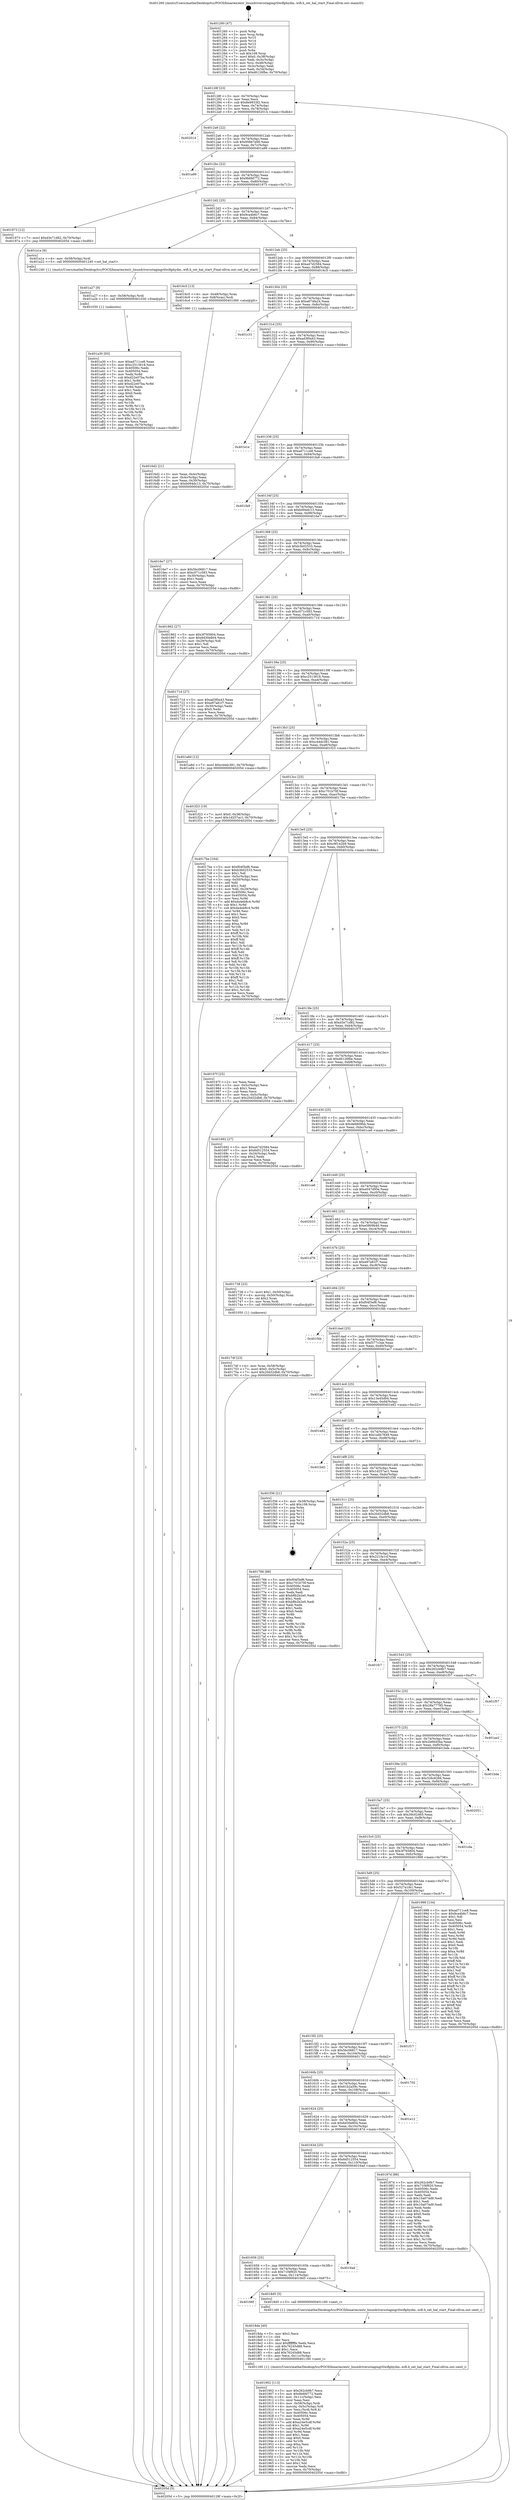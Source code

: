 digraph "0x401260" {
  label = "0x401260 (/mnt/c/Users/mathe/Desktop/tcc/POCII/binaries/extr_linuxdriversstagingrtlwifiphydm..wifi.h_set_hal_start_Final-ollvm.out::main(0))"
  labelloc = "t"
  node[shape=record]

  Entry [label="",width=0.3,height=0.3,shape=circle,fillcolor=black,style=filled]
  "0x40128f" [label="{
     0x40128f [23]\l
     | [instrs]\l
     &nbsp;&nbsp;0x40128f \<+3\>: mov -0x70(%rbp),%eax\l
     &nbsp;&nbsp;0x401292 \<+2\>: mov %eax,%ecx\l
     &nbsp;&nbsp;0x401294 \<+6\>: sub $0x8e9933f2,%ecx\l
     &nbsp;&nbsp;0x40129a \<+3\>: mov %eax,-0x74(%rbp)\l
     &nbsp;&nbsp;0x40129d \<+3\>: mov %ecx,-0x78(%rbp)\l
     &nbsp;&nbsp;0x4012a0 \<+6\>: je 0000000000402014 \<main+0xdb4\>\l
  }"]
  "0x402014" [label="{
     0x402014\l
  }", style=dashed]
  "0x4012a6" [label="{
     0x4012a6 [22]\l
     | [instrs]\l
     &nbsp;&nbsp;0x4012a6 \<+5\>: jmp 00000000004012ab \<main+0x4b\>\l
     &nbsp;&nbsp;0x4012ab \<+3\>: mov -0x74(%rbp),%eax\l
     &nbsp;&nbsp;0x4012ae \<+5\>: sub $0x95667e09,%eax\l
     &nbsp;&nbsp;0x4012b3 \<+3\>: mov %eax,-0x7c(%rbp)\l
     &nbsp;&nbsp;0x4012b6 \<+6\>: je 0000000000401a99 \<main+0x839\>\l
  }"]
  Exit [label="",width=0.3,height=0.3,shape=circle,fillcolor=black,style=filled,peripheries=2]
  "0x401a99" [label="{
     0x401a99\l
  }", style=dashed]
  "0x4012bc" [label="{
     0x4012bc [22]\l
     | [instrs]\l
     &nbsp;&nbsp;0x4012bc \<+5\>: jmp 00000000004012c1 \<main+0x61\>\l
     &nbsp;&nbsp;0x4012c1 \<+3\>: mov -0x74(%rbp),%eax\l
     &nbsp;&nbsp;0x4012c4 \<+5\>: sub $0x9b6fd772,%eax\l
     &nbsp;&nbsp;0x4012c9 \<+3\>: mov %eax,-0x80(%rbp)\l
     &nbsp;&nbsp;0x4012cc \<+6\>: je 0000000000401973 \<main+0x713\>\l
  }"]
  "0x401a30" [label="{
     0x401a30 [93]\l
     | [instrs]\l
     &nbsp;&nbsp;0x401a30 \<+5\>: mov $0xad711ce8,%eax\l
     &nbsp;&nbsp;0x401a35 \<+5\>: mov $0xc2513618,%ecx\l
     &nbsp;&nbsp;0x401a3a \<+7\>: mov 0x40506c,%edx\l
     &nbsp;&nbsp;0x401a41 \<+7\>: mov 0x405054,%esi\l
     &nbsp;&nbsp;0x401a48 \<+3\>: mov %edx,%r8d\l
     &nbsp;&nbsp;0x401a4b \<+7\>: sub $0xd22e07ba,%r8d\l
     &nbsp;&nbsp;0x401a52 \<+4\>: sub $0x1,%r8d\l
     &nbsp;&nbsp;0x401a56 \<+7\>: add $0xd22e07ba,%r8d\l
     &nbsp;&nbsp;0x401a5d \<+4\>: imul %r8d,%edx\l
     &nbsp;&nbsp;0x401a61 \<+3\>: and $0x1,%edx\l
     &nbsp;&nbsp;0x401a64 \<+3\>: cmp $0x0,%edx\l
     &nbsp;&nbsp;0x401a67 \<+4\>: sete %r9b\l
     &nbsp;&nbsp;0x401a6b \<+3\>: cmp $0xa,%esi\l
     &nbsp;&nbsp;0x401a6e \<+4\>: setl %r10b\l
     &nbsp;&nbsp;0x401a72 \<+3\>: mov %r9b,%r11b\l
     &nbsp;&nbsp;0x401a75 \<+3\>: and %r10b,%r11b\l
     &nbsp;&nbsp;0x401a78 \<+3\>: xor %r10b,%r9b\l
     &nbsp;&nbsp;0x401a7b \<+3\>: or %r9b,%r11b\l
     &nbsp;&nbsp;0x401a7e \<+4\>: test $0x1,%r11b\l
     &nbsp;&nbsp;0x401a82 \<+3\>: cmovne %ecx,%eax\l
     &nbsp;&nbsp;0x401a85 \<+3\>: mov %eax,-0x70(%rbp)\l
     &nbsp;&nbsp;0x401a88 \<+5\>: jmp 000000000040205d \<main+0xdfd\>\l
  }"]
  "0x401973" [label="{
     0x401973 [12]\l
     | [instrs]\l
     &nbsp;&nbsp;0x401973 \<+7\>: movl $0xd3e71d82,-0x70(%rbp)\l
     &nbsp;&nbsp;0x40197a \<+5\>: jmp 000000000040205d \<main+0xdfd\>\l
  }"]
  "0x4012d2" [label="{
     0x4012d2 [25]\l
     | [instrs]\l
     &nbsp;&nbsp;0x4012d2 \<+5\>: jmp 00000000004012d7 \<main+0x77\>\l
     &nbsp;&nbsp;0x4012d7 \<+3\>: mov -0x74(%rbp),%eax\l
     &nbsp;&nbsp;0x4012da \<+5\>: sub $0x9ca4b6c7,%eax\l
     &nbsp;&nbsp;0x4012df \<+6\>: mov %eax,-0x84(%rbp)\l
     &nbsp;&nbsp;0x4012e5 \<+6\>: je 0000000000401a1e \<main+0x7be\>\l
  }"]
  "0x401a27" [label="{
     0x401a27 [9]\l
     | [instrs]\l
     &nbsp;&nbsp;0x401a27 \<+4\>: mov -0x58(%rbp),%rdi\l
     &nbsp;&nbsp;0x401a2b \<+5\>: call 0000000000401030 \<free@plt\>\l
     | [calls]\l
     &nbsp;&nbsp;0x401030 \{1\} (unknown)\l
  }"]
  "0x401a1e" [label="{
     0x401a1e [9]\l
     | [instrs]\l
     &nbsp;&nbsp;0x401a1e \<+4\>: mov -0x58(%rbp),%rdi\l
     &nbsp;&nbsp;0x401a22 \<+5\>: call 0000000000401240 \<set_hal_start\>\l
     | [calls]\l
     &nbsp;&nbsp;0x401240 \{1\} (/mnt/c/Users/mathe/Desktop/tcc/POCII/binaries/extr_linuxdriversstagingrtlwifiphydm..wifi.h_set_hal_start_Final-ollvm.out::set_hal_start)\l
  }"]
  "0x4012eb" [label="{
     0x4012eb [25]\l
     | [instrs]\l
     &nbsp;&nbsp;0x4012eb \<+5\>: jmp 00000000004012f0 \<main+0x90\>\l
     &nbsp;&nbsp;0x4012f0 \<+3\>: mov -0x74(%rbp),%eax\l
     &nbsp;&nbsp;0x4012f3 \<+5\>: sub $0xa47d2584,%eax\l
     &nbsp;&nbsp;0x4012f8 \<+6\>: mov %eax,-0x88(%rbp)\l
     &nbsp;&nbsp;0x4012fe \<+6\>: je 00000000004016c5 \<main+0x465\>\l
  }"]
  "0x401902" [label="{
     0x401902 [113]\l
     | [instrs]\l
     &nbsp;&nbsp;0x401902 \<+5\>: mov $0x262cb9b7,%ecx\l
     &nbsp;&nbsp;0x401907 \<+5\>: mov $0x9b6fd772,%edx\l
     &nbsp;&nbsp;0x40190c \<+6\>: mov -0x11c(%rbp),%esi\l
     &nbsp;&nbsp;0x401912 \<+3\>: imul %eax,%esi\l
     &nbsp;&nbsp;0x401915 \<+4\>: mov -0x58(%rbp),%rdi\l
     &nbsp;&nbsp;0x401919 \<+4\>: movslq -0x5c(%rbp),%r8\l
     &nbsp;&nbsp;0x40191d \<+4\>: mov %esi,(%rdi,%r8,4)\l
     &nbsp;&nbsp;0x401921 \<+7\>: mov 0x40506c,%eax\l
     &nbsp;&nbsp;0x401928 \<+7\>: mov 0x405054,%esi\l
     &nbsp;&nbsp;0x40192f \<+3\>: mov %eax,%r9d\l
     &nbsp;&nbsp;0x401932 \<+7\>: add $0xa24e5cdf,%r9d\l
     &nbsp;&nbsp;0x401939 \<+4\>: sub $0x1,%r9d\l
     &nbsp;&nbsp;0x40193d \<+7\>: sub $0xa24e5cdf,%r9d\l
     &nbsp;&nbsp;0x401944 \<+4\>: imul %r9d,%eax\l
     &nbsp;&nbsp;0x401948 \<+3\>: and $0x1,%eax\l
     &nbsp;&nbsp;0x40194b \<+3\>: cmp $0x0,%eax\l
     &nbsp;&nbsp;0x40194e \<+4\>: sete %r10b\l
     &nbsp;&nbsp;0x401952 \<+3\>: cmp $0xa,%esi\l
     &nbsp;&nbsp;0x401955 \<+4\>: setl %r11b\l
     &nbsp;&nbsp;0x401959 \<+3\>: mov %r10b,%bl\l
     &nbsp;&nbsp;0x40195c \<+3\>: and %r11b,%bl\l
     &nbsp;&nbsp;0x40195f \<+3\>: xor %r11b,%r10b\l
     &nbsp;&nbsp;0x401962 \<+3\>: or %r10b,%bl\l
     &nbsp;&nbsp;0x401965 \<+3\>: test $0x1,%bl\l
     &nbsp;&nbsp;0x401968 \<+3\>: cmovne %edx,%ecx\l
     &nbsp;&nbsp;0x40196b \<+3\>: mov %ecx,-0x70(%rbp)\l
     &nbsp;&nbsp;0x40196e \<+5\>: jmp 000000000040205d \<main+0xdfd\>\l
  }"]
  "0x4016c5" [label="{
     0x4016c5 [13]\l
     | [instrs]\l
     &nbsp;&nbsp;0x4016c5 \<+4\>: mov -0x48(%rbp),%rax\l
     &nbsp;&nbsp;0x4016c9 \<+4\>: mov 0x8(%rax),%rdi\l
     &nbsp;&nbsp;0x4016cd \<+5\>: call 0000000000401060 \<atoi@plt\>\l
     | [calls]\l
     &nbsp;&nbsp;0x401060 \{1\} (unknown)\l
  }"]
  "0x401304" [label="{
     0x401304 [25]\l
     | [instrs]\l
     &nbsp;&nbsp;0x401304 \<+5\>: jmp 0000000000401309 \<main+0xa9\>\l
     &nbsp;&nbsp;0x401309 \<+3\>: mov -0x74(%rbp),%eax\l
     &nbsp;&nbsp;0x40130c \<+5\>: sub $0xa674fa24,%eax\l
     &nbsp;&nbsp;0x401311 \<+6\>: mov %eax,-0x8c(%rbp)\l
     &nbsp;&nbsp;0x401317 \<+6\>: je 0000000000401c31 \<main+0x9d1\>\l
  }"]
  "0x4018da" [label="{
     0x4018da [40]\l
     | [instrs]\l
     &nbsp;&nbsp;0x4018da \<+5\>: mov $0x2,%ecx\l
     &nbsp;&nbsp;0x4018df \<+1\>: cltd\l
     &nbsp;&nbsp;0x4018e0 \<+2\>: idiv %ecx\l
     &nbsp;&nbsp;0x4018e2 \<+6\>: imul $0xfffffffe,%edx,%ecx\l
     &nbsp;&nbsp;0x4018e8 \<+6\>: sub $0x76245d88,%ecx\l
     &nbsp;&nbsp;0x4018ee \<+3\>: add $0x1,%ecx\l
     &nbsp;&nbsp;0x4018f1 \<+6\>: add $0x76245d88,%ecx\l
     &nbsp;&nbsp;0x4018f7 \<+6\>: mov %ecx,-0x11c(%rbp)\l
     &nbsp;&nbsp;0x4018fd \<+5\>: call 0000000000401160 \<next_i\>\l
     | [calls]\l
     &nbsp;&nbsp;0x401160 \{1\} (/mnt/c/Users/mathe/Desktop/tcc/POCII/binaries/extr_linuxdriversstagingrtlwifiphydm..wifi.h_set_hal_start_Final-ollvm.out::next_i)\l
  }"]
  "0x401c31" [label="{
     0x401c31\l
  }", style=dashed]
  "0x40131d" [label="{
     0x40131d [25]\l
     | [instrs]\l
     &nbsp;&nbsp;0x40131d \<+5\>: jmp 0000000000401322 \<main+0xc2\>\l
     &nbsp;&nbsp;0x401322 \<+3\>: mov -0x74(%rbp),%eax\l
     &nbsp;&nbsp;0x401325 \<+5\>: sub $0xad3f0a43,%eax\l
     &nbsp;&nbsp;0x40132a \<+6\>: mov %eax,-0x90(%rbp)\l
     &nbsp;&nbsp;0x401330 \<+6\>: je 0000000000401e1e \<main+0xbbe\>\l
  }"]
  "0x40166f" [label="{
     0x40166f\l
  }", style=dashed]
  "0x401e1e" [label="{
     0x401e1e\l
  }", style=dashed]
  "0x401336" [label="{
     0x401336 [25]\l
     | [instrs]\l
     &nbsp;&nbsp;0x401336 \<+5\>: jmp 000000000040133b \<main+0xdb\>\l
     &nbsp;&nbsp;0x40133b \<+3\>: mov -0x74(%rbp),%eax\l
     &nbsp;&nbsp;0x40133e \<+5\>: sub $0xad711ce8,%eax\l
     &nbsp;&nbsp;0x401343 \<+6\>: mov %eax,-0x94(%rbp)\l
     &nbsp;&nbsp;0x401349 \<+6\>: je 0000000000401fa9 \<main+0xd49\>\l
  }"]
  "0x4018d5" [label="{
     0x4018d5 [5]\l
     | [instrs]\l
     &nbsp;&nbsp;0x4018d5 \<+5\>: call 0000000000401160 \<next_i\>\l
     | [calls]\l
     &nbsp;&nbsp;0x401160 \{1\} (/mnt/c/Users/mathe/Desktop/tcc/POCII/binaries/extr_linuxdriversstagingrtlwifiphydm..wifi.h_set_hal_start_Final-ollvm.out::next_i)\l
  }"]
  "0x401fa9" [label="{
     0x401fa9\l
  }", style=dashed]
  "0x40134f" [label="{
     0x40134f [25]\l
     | [instrs]\l
     &nbsp;&nbsp;0x40134f \<+5\>: jmp 0000000000401354 \<main+0xf4\>\l
     &nbsp;&nbsp;0x401354 \<+3\>: mov -0x74(%rbp),%eax\l
     &nbsp;&nbsp;0x401357 \<+5\>: sub $0xb094dc13,%eax\l
     &nbsp;&nbsp;0x40135c \<+6\>: mov %eax,-0x98(%rbp)\l
     &nbsp;&nbsp;0x401362 \<+6\>: je 00000000004016e7 \<main+0x487\>\l
  }"]
  "0x401656" [label="{
     0x401656 [25]\l
     | [instrs]\l
     &nbsp;&nbsp;0x401656 \<+5\>: jmp 000000000040165b \<main+0x3fb\>\l
     &nbsp;&nbsp;0x40165b \<+3\>: mov -0x74(%rbp),%eax\l
     &nbsp;&nbsp;0x40165e \<+5\>: sub $0x71f4f920,%eax\l
     &nbsp;&nbsp;0x401663 \<+6\>: mov %eax,-0x114(%rbp)\l
     &nbsp;&nbsp;0x401669 \<+6\>: je 00000000004018d5 \<main+0x675\>\l
  }"]
  "0x4016e7" [label="{
     0x4016e7 [27]\l
     | [instrs]\l
     &nbsp;&nbsp;0x4016e7 \<+5\>: mov $0x5bc06817,%eax\l
     &nbsp;&nbsp;0x4016ec \<+5\>: mov $0xc071c583,%ecx\l
     &nbsp;&nbsp;0x4016f1 \<+3\>: mov -0x30(%rbp),%edx\l
     &nbsp;&nbsp;0x4016f4 \<+3\>: cmp $0x1,%edx\l
     &nbsp;&nbsp;0x4016f7 \<+3\>: cmovl %ecx,%eax\l
     &nbsp;&nbsp;0x4016fa \<+3\>: mov %eax,-0x70(%rbp)\l
     &nbsp;&nbsp;0x4016fd \<+5\>: jmp 000000000040205d \<main+0xdfd\>\l
  }"]
  "0x401368" [label="{
     0x401368 [25]\l
     | [instrs]\l
     &nbsp;&nbsp;0x401368 \<+5\>: jmp 000000000040136d \<main+0x10d\>\l
     &nbsp;&nbsp;0x40136d \<+3\>: mov -0x74(%rbp),%eax\l
     &nbsp;&nbsp;0x401370 \<+5\>: sub $0xb3b02533,%eax\l
     &nbsp;&nbsp;0x401375 \<+6\>: mov %eax,-0x9c(%rbp)\l
     &nbsp;&nbsp;0x40137b \<+6\>: je 0000000000401862 \<main+0x602\>\l
  }"]
  "0x4016ad" [label="{
     0x4016ad\l
  }", style=dashed]
  "0x401862" [label="{
     0x401862 [27]\l
     | [instrs]\l
     &nbsp;&nbsp;0x401862 \<+5\>: mov $0x3f765804,%eax\l
     &nbsp;&nbsp;0x401867 \<+5\>: mov $0x6d30e804,%ecx\l
     &nbsp;&nbsp;0x40186c \<+3\>: mov -0x29(%rbp),%dl\l
     &nbsp;&nbsp;0x40186f \<+3\>: test $0x1,%dl\l
     &nbsp;&nbsp;0x401872 \<+3\>: cmovne %ecx,%eax\l
     &nbsp;&nbsp;0x401875 \<+3\>: mov %eax,-0x70(%rbp)\l
     &nbsp;&nbsp;0x401878 \<+5\>: jmp 000000000040205d \<main+0xdfd\>\l
  }"]
  "0x401381" [label="{
     0x401381 [25]\l
     | [instrs]\l
     &nbsp;&nbsp;0x401381 \<+5\>: jmp 0000000000401386 \<main+0x126\>\l
     &nbsp;&nbsp;0x401386 \<+3\>: mov -0x74(%rbp),%eax\l
     &nbsp;&nbsp;0x401389 \<+5\>: sub $0xc071c583,%eax\l
     &nbsp;&nbsp;0x40138e \<+6\>: mov %eax,-0xa0(%rbp)\l
     &nbsp;&nbsp;0x401394 \<+6\>: je 000000000040171d \<main+0x4bd\>\l
  }"]
  "0x40163d" [label="{
     0x40163d [25]\l
     | [instrs]\l
     &nbsp;&nbsp;0x40163d \<+5\>: jmp 0000000000401642 \<main+0x3e2\>\l
     &nbsp;&nbsp;0x401642 \<+3\>: mov -0x74(%rbp),%eax\l
     &nbsp;&nbsp;0x401645 \<+5\>: sub $0x6d512554,%eax\l
     &nbsp;&nbsp;0x40164a \<+6\>: mov %eax,-0x110(%rbp)\l
     &nbsp;&nbsp;0x401650 \<+6\>: je 00000000004016ad \<main+0x44d\>\l
  }"]
  "0x40171d" [label="{
     0x40171d [27]\l
     | [instrs]\l
     &nbsp;&nbsp;0x40171d \<+5\>: mov $0xad3f0a43,%eax\l
     &nbsp;&nbsp;0x401722 \<+5\>: mov $0xe97a81f7,%ecx\l
     &nbsp;&nbsp;0x401727 \<+3\>: mov -0x30(%rbp),%edx\l
     &nbsp;&nbsp;0x40172a \<+3\>: cmp $0x0,%edx\l
     &nbsp;&nbsp;0x40172d \<+3\>: cmove %ecx,%eax\l
     &nbsp;&nbsp;0x401730 \<+3\>: mov %eax,-0x70(%rbp)\l
     &nbsp;&nbsp;0x401733 \<+5\>: jmp 000000000040205d \<main+0xdfd\>\l
  }"]
  "0x40139a" [label="{
     0x40139a [25]\l
     | [instrs]\l
     &nbsp;&nbsp;0x40139a \<+5\>: jmp 000000000040139f \<main+0x13f\>\l
     &nbsp;&nbsp;0x40139f \<+3\>: mov -0x74(%rbp),%eax\l
     &nbsp;&nbsp;0x4013a2 \<+5\>: sub $0xc2513618,%eax\l
     &nbsp;&nbsp;0x4013a7 \<+6\>: mov %eax,-0xa4(%rbp)\l
     &nbsp;&nbsp;0x4013ad \<+6\>: je 0000000000401a8d \<main+0x82d\>\l
  }"]
  "0x40187d" [label="{
     0x40187d [88]\l
     | [instrs]\l
     &nbsp;&nbsp;0x40187d \<+5\>: mov $0x262cb9b7,%eax\l
     &nbsp;&nbsp;0x401882 \<+5\>: mov $0x71f4f920,%ecx\l
     &nbsp;&nbsp;0x401887 \<+7\>: mov 0x40506c,%edx\l
     &nbsp;&nbsp;0x40188e \<+7\>: mov 0x405054,%esi\l
     &nbsp;&nbsp;0x401895 \<+2\>: mov %edx,%edi\l
     &nbsp;&nbsp;0x401897 \<+6\>: sub $0x10a074d9,%edi\l
     &nbsp;&nbsp;0x40189d \<+3\>: sub $0x1,%edi\l
     &nbsp;&nbsp;0x4018a0 \<+6\>: add $0x10a074d9,%edi\l
     &nbsp;&nbsp;0x4018a6 \<+3\>: imul %edi,%edx\l
     &nbsp;&nbsp;0x4018a9 \<+3\>: and $0x1,%edx\l
     &nbsp;&nbsp;0x4018ac \<+3\>: cmp $0x0,%edx\l
     &nbsp;&nbsp;0x4018af \<+4\>: sete %r8b\l
     &nbsp;&nbsp;0x4018b3 \<+3\>: cmp $0xa,%esi\l
     &nbsp;&nbsp;0x4018b6 \<+4\>: setl %r9b\l
     &nbsp;&nbsp;0x4018ba \<+3\>: mov %r8b,%r10b\l
     &nbsp;&nbsp;0x4018bd \<+3\>: and %r9b,%r10b\l
     &nbsp;&nbsp;0x4018c0 \<+3\>: xor %r9b,%r8b\l
     &nbsp;&nbsp;0x4018c3 \<+3\>: or %r8b,%r10b\l
     &nbsp;&nbsp;0x4018c6 \<+4\>: test $0x1,%r10b\l
     &nbsp;&nbsp;0x4018ca \<+3\>: cmovne %ecx,%eax\l
     &nbsp;&nbsp;0x4018cd \<+3\>: mov %eax,-0x70(%rbp)\l
     &nbsp;&nbsp;0x4018d0 \<+5\>: jmp 000000000040205d \<main+0xdfd\>\l
  }"]
  "0x401a8d" [label="{
     0x401a8d [12]\l
     | [instrs]\l
     &nbsp;&nbsp;0x401a8d \<+7\>: movl $0xc44dc381,-0x70(%rbp)\l
     &nbsp;&nbsp;0x401a94 \<+5\>: jmp 000000000040205d \<main+0xdfd\>\l
  }"]
  "0x4013b3" [label="{
     0x4013b3 [25]\l
     | [instrs]\l
     &nbsp;&nbsp;0x4013b3 \<+5\>: jmp 00000000004013b8 \<main+0x158\>\l
     &nbsp;&nbsp;0x4013b8 \<+3\>: mov -0x74(%rbp),%eax\l
     &nbsp;&nbsp;0x4013bb \<+5\>: sub $0xc44dc381,%eax\l
     &nbsp;&nbsp;0x4013c0 \<+6\>: mov %eax,-0xa8(%rbp)\l
     &nbsp;&nbsp;0x4013c6 \<+6\>: je 0000000000401f23 \<main+0xcc3\>\l
  }"]
  "0x401624" [label="{
     0x401624 [25]\l
     | [instrs]\l
     &nbsp;&nbsp;0x401624 \<+5\>: jmp 0000000000401629 \<main+0x3c9\>\l
     &nbsp;&nbsp;0x401629 \<+3\>: mov -0x74(%rbp),%eax\l
     &nbsp;&nbsp;0x40162c \<+5\>: sub $0x6d30e804,%eax\l
     &nbsp;&nbsp;0x401631 \<+6\>: mov %eax,-0x10c(%rbp)\l
     &nbsp;&nbsp;0x401637 \<+6\>: je 000000000040187d \<main+0x61d\>\l
  }"]
  "0x401f23" [label="{
     0x401f23 [19]\l
     | [instrs]\l
     &nbsp;&nbsp;0x401f23 \<+7\>: movl $0x0,-0x38(%rbp)\l
     &nbsp;&nbsp;0x401f2a \<+7\>: movl $0x1d257ac1,-0x70(%rbp)\l
     &nbsp;&nbsp;0x401f31 \<+5\>: jmp 000000000040205d \<main+0xdfd\>\l
  }"]
  "0x4013cc" [label="{
     0x4013cc [25]\l
     | [instrs]\l
     &nbsp;&nbsp;0x4013cc \<+5\>: jmp 00000000004013d1 \<main+0x171\>\l
     &nbsp;&nbsp;0x4013d1 \<+3\>: mov -0x74(%rbp),%eax\l
     &nbsp;&nbsp;0x4013d4 \<+5\>: sub $0xc701b70f,%eax\l
     &nbsp;&nbsp;0x4013d9 \<+6\>: mov %eax,-0xac(%rbp)\l
     &nbsp;&nbsp;0x4013df \<+6\>: je 00000000004017be \<main+0x55e\>\l
  }"]
  "0x401e12" [label="{
     0x401e12\l
  }", style=dashed]
  "0x4017be" [label="{
     0x4017be [164]\l
     | [instrs]\l
     &nbsp;&nbsp;0x4017be \<+5\>: mov $0xf04f3ef6,%eax\l
     &nbsp;&nbsp;0x4017c3 \<+5\>: mov $0xb3b02533,%ecx\l
     &nbsp;&nbsp;0x4017c8 \<+2\>: mov $0x1,%dl\l
     &nbsp;&nbsp;0x4017ca \<+3\>: mov -0x5c(%rbp),%esi\l
     &nbsp;&nbsp;0x4017cd \<+3\>: cmp -0x50(%rbp),%esi\l
     &nbsp;&nbsp;0x4017d0 \<+4\>: setl %dil\l
     &nbsp;&nbsp;0x4017d4 \<+4\>: and $0x1,%dil\l
     &nbsp;&nbsp;0x4017d8 \<+4\>: mov %dil,-0x29(%rbp)\l
     &nbsp;&nbsp;0x4017dc \<+7\>: mov 0x40506c,%esi\l
     &nbsp;&nbsp;0x4017e3 \<+8\>: mov 0x405054,%r8d\l
     &nbsp;&nbsp;0x4017eb \<+3\>: mov %esi,%r9d\l
     &nbsp;&nbsp;0x4017ee \<+7\>: add $0xda4eb8c4,%r9d\l
     &nbsp;&nbsp;0x4017f5 \<+4\>: sub $0x1,%r9d\l
     &nbsp;&nbsp;0x4017f9 \<+7\>: sub $0xda4eb8c4,%r9d\l
     &nbsp;&nbsp;0x401800 \<+4\>: imul %r9d,%esi\l
     &nbsp;&nbsp;0x401804 \<+3\>: and $0x1,%esi\l
     &nbsp;&nbsp;0x401807 \<+3\>: cmp $0x0,%esi\l
     &nbsp;&nbsp;0x40180a \<+4\>: sete %dil\l
     &nbsp;&nbsp;0x40180e \<+4\>: cmp $0xa,%r8d\l
     &nbsp;&nbsp;0x401812 \<+4\>: setl %r10b\l
     &nbsp;&nbsp;0x401816 \<+3\>: mov %dil,%r11b\l
     &nbsp;&nbsp;0x401819 \<+4\>: xor $0xff,%r11b\l
     &nbsp;&nbsp;0x40181d \<+3\>: mov %r10b,%bl\l
     &nbsp;&nbsp;0x401820 \<+3\>: xor $0xff,%bl\l
     &nbsp;&nbsp;0x401823 \<+3\>: xor $0x1,%dl\l
     &nbsp;&nbsp;0x401826 \<+3\>: mov %r11b,%r14b\l
     &nbsp;&nbsp;0x401829 \<+4\>: and $0xff,%r14b\l
     &nbsp;&nbsp;0x40182d \<+3\>: and %dl,%dil\l
     &nbsp;&nbsp;0x401830 \<+3\>: mov %bl,%r15b\l
     &nbsp;&nbsp;0x401833 \<+4\>: and $0xff,%r15b\l
     &nbsp;&nbsp;0x401837 \<+3\>: and %dl,%r10b\l
     &nbsp;&nbsp;0x40183a \<+3\>: or %dil,%r14b\l
     &nbsp;&nbsp;0x40183d \<+3\>: or %r10b,%r15b\l
     &nbsp;&nbsp;0x401840 \<+3\>: xor %r15b,%r14b\l
     &nbsp;&nbsp;0x401843 \<+3\>: or %bl,%r11b\l
     &nbsp;&nbsp;0x401846 \<+4\>: xor $0xff,%r11b\l
     &nbsp;&nbsp;0x40184a \<+3\>: or $0x1,%dl\l
     &nbsp;&nbsp;0x40184d \<+3\>: and %dl,%r11b\l
     &nbsp;&nbsp;0x401850 \<+3\>: or %r11b,%r14b\l
     &nbsp;&nbsp;0x401853 \<+4\>: test $0x1,%r14b\l
     &nbsp;&nbsp;0x401857 \<+3\>: cmovne %ecx,%eax\l
     &nbsp;&nbsp;0x40185a \<+3\>: mov %eax,-0x70(%rbp)\l
     &nbsp;&nbsp;0x40185d \<+5\>: jmp 000000000040205d \<main+0xdfd\>\l
  }"]
  "0x4013e5" [label="{
     0x4013e5 [25]\l
     | [instrs]\l
     &nbsp;&nbsp;0x4013e5 \<+5\>: jmp 00000000004013ea \<main+0x18a\>\l
     &nbsp;&nbsp;0x4013ea \<+3\>: mov -0x74(%rbp),%eax\l
     &nbsp;&nbsp;0x4013ed \<+5\>: sub $0xc9f142b9,%eax\l
     &nbsp;&nbsp;0x4013f2 \<+6\>: mov %eax,-0xb0(%rbp)\l
     &nbsp;&nbsp;0x4013f8 \<+6\>: je 0000000000401b3a \<main+0x8da\>\l
  }"]
  "0x40160b" [label="{
     0x40160b [25]\l
     | [instrs]\l
     &nbsp;&nbsp;0x40160b \<+5\>: jmp 0000000000401610 \<main+0x3b0\>\l
     &nbsp;&nbsp;0x401610 \<+3\>: mov -0x74(%rbp),%eax\l
     &nbsp;&nbsp;0x401613 \<+5\>: sub $0x61b2a59c,%eax\l
     &nbsp;&nbsp;0x401618 \<+6\>: mov %eax,-0x108(%rbp)\l
     &nbsp;&nbsp;0x40161e \<+6\>: je 0000000000401e12 \<main+0xbb2\>\l
  }"]
  "0x401b3a" [label="{
     0x401b3a\l
  }", style=dashed]
  "0x4013fe" [label="{
     0x4013fe [25]\l
     | [instrs]\l
     &nbsp;&nbsp;0x4013fe \<+5\>: jmp 0000000000401403 \<main+0x1a3\>\l
     &nbsp;&nbsp;0x401403 \<+3\>: mov -0x74(%rbp),%eax\l
     &nbsp;&nbsp;0x401406 \<+5\>: sub $0xd3e71d82,%eax\l
     &nbsp;&nbsp;0x40140b \<+6\>: mov %eax,-0xb4(%rbp)\l
     &nbsp;&nbsp;0x401411 \<+6\>: je 000000000040197f \<main+0x71f\>\l
  }"]
  "0x401702" [label="{
     0x401702\l
  }", style=dashed]
  "0x40197f" [label="{
     0x40197f [25]\l
     | [instrs]\l
     &nbsp;&nbsp;0x40197f \<+2\>: xor %eax,%eax\l
     &nbsp;&nbsp;0x401981 \<+3\>: mov -0x5c(%rbp),%ecx\l
     &nbsp;&nbsp;0x401984 \<+3\>: sub $0x1,%eax\l
     &nbsp;&nbsp;0x401987 \<+2\>: sub %eax,%ecx\l
     &nbsp;&nbsp;0x401989 \<+3\>: mov %ecx,-0x5c(%rbp)\l
     &nbsp;&nbsp;0x40198c \<+7\>: movl $0x20d32db8,-0x70(%rbp)\l
     &nbsp;&nbsp;0x401993 \<+5\>: jmp 000000000040205d \<main+0xdfd\>\l
  }"]
  "0x401417" [label="{
     0x401417 [25]\l
     | [instrs]\l
     &nbsp;&nbsp;0x401417 \<+5\>: jmp 000000000040141c \<main+0x1bc\>\l
     &nbsp;&nbsp;0x40141c \<+3\>: mov -0x74(%rbp),%eax\l
     &nbsp;&nbsp;0x40141f \<+5\>: sub $0xd6126fbe,%eax\l
     &nbsp;&nbsp;0x401424 \<+6\>: mov %eax,-0xb8(%rbp)\l
     &nbsp;&nbsp;0x40142a \<+6\>: je 0000000000401692 \<main+0x432\>\l
  }"]
  "0x4015f2" [label="{
     0x4015f2 [25]\l
     | [instrs]\l
     &nbsp;&nbsp;0x4015f2 \<+5\>: jmp 00000000004015f7 \<main+0x397\>\l
     &nbsp;&nbsp;0x4015f7 \<+3\>: mov -0x74(%rbp),%eax\l
     &nbsp;&nbsp;0x4015fa \<+5\>: sub $0x5bc06817,%eax\l
     &nbsp;&nbsp;0x4015ff \<+6\>: mov %eax,-0x104(%rbp)\l
     &nbsp;&nbsp;0x401605 \<+6\>: je 0000000000401702 \<main+0x4a2\>\l
  }"]
  "0x401692" [label="{
     0x401692 [27]\l
     | [instrs]\l
     &nbsp;&nbsp;0x401692 \<+5\>: mov $0xa47d2584,%eax\l
     &nbsp;&nbsp;0x401697 \<+5\>: mov $0x6d512554,%ecx\l
     &nbsp;&nbsp;0x40169c \<+3\>: mov -0x34(%rbp),%edx\l
     &nbsp;&nbsp;0x40169f \<+3\>: cmp $0x2,%edx\l
     &nbsp;&nbsp;0x4016a2 \<+3\>: cmovne %ecx,%eax\l
     &nbsp;&nbsp;0x4016a5 \<+3\>: mov %eax,-0x70(%rbp)\l
     &nbsp;&nbsp;0x4016a8 \<+5\>: jmp 000000000040205d \<main+0xdfd\>\l
  }"]
  "0x401430" [label="{
     0x401430 [25]\l
     | [instrs]\l
     &nbsp;&nbsp;0x401430 \<+5\>: jmp 0000000000401435 \<main+0x1d5\>\l
     &nbsp;&nbsp;0x401435 \<+3\>: mov -0x74(%rbp),%eax\l
     &nbsp;&nbsp;0x401438 \<+5\>: sub $0xde6809bb,%eax\l
     &nbsp;&nbsp;0x40143d \<+6\>: mov %eax,-0xbc(%rbp)\l
     &nbsp;&nbsp;0x401443 \<+6\>: je 0000000000401ce6 \<main+0xa86\>\l
  }"]
  "0x40205d" [label="{
     0x40205d [5]\l
     | [instrs]\l
     &nbsp;&nbsp;0x40205d \<+5\>: jmp 000000000040128f \<main+0x2f\>\l
  }"]
  "0x401260" [label="{
     0x401260 [47]\l
     | [instrs]\l
     &nbsp;&nbsp;0x401260 \<+1\>: push %rbp\l
     &nbsp;&nbsp;0x401261 \<+3\>: mov %rsp,%rbp\l
     &nbsp;&nbsp;0x401264 \<+2\>: push %r15\l
     &nbsp;&nbsp;0x401266 \<+2\>: push %r14\l
     &nbsp;&nbsp;0x401268 \<+2\>: push %r13\l
     &nbsp;&nbsp;0x40126a \<+2\>: push %r12\l
     &nbsp;&nbsp;0x40126c \<+1\>: push %rbx\l
     &nbsp;&nbsp;0x40126d \<+7\>: sub $0x108,%rsp\l
     &nbsp;&nbsp;0x401274 \<+7\>: movl $0x0,-0x38(%rbp)\l
     &nbsp;&nbsp;0x40127b \<+3\>: mov %edi,-0x3c(%rbp)\l
     &nbsp;&nbsp;0x40127e \<+4\>: mov %rsi,-0x48(%rbp)\l
     &nbsp;&nbsp;0x401282 \<+3\>: mov -0x3c(%rbp),%edi\l
     &nbsp;&nbsp;0x401285 \<+3\>: mov %edi,-0x34(%rbp)\l
     &nbsp;&nbsp;0x401288 \<+7\>: movl $0xd6126fbe,-0x70(%rbp)\l
  }"]
  "0x4016d2" [label="{
     0x4016d2 [21]\l
     | [instrs]\l
     &nbsp;&nbsp;0x4016d2 \<+3\>: mov %eax,-0x4c(%rbp)\l
     &nbsp;&nbsp;0x4016d5 \<+3\>: mov -0x4c(%rbp),%eax\l
     &nbsp;&nbsp;0x4016d8 \<+3\>: mov %eax,-0x30(%rbp)\l
     &nbsp;&nbsp;0x4016db \<+7\>: movl $0xb094dc13,-0x70(%rbp)\l
     &nbsp;&nbsp;0x4016e2 \<+5\>: jmp 000000000040205d \<main+0xdfd\>\l
  }"]
  "0x401f17" [label="{
     0x401f17\l
  }", style=dashed]
  "0x401ce6" [label="{
     0x401ce6\l
  }", style=dashed]
  "0x401449" [label="{
     0x401449 [25]\l
     | [instrs]\l
     &nbsp;&nbsp;0x401449 \<+5\>: jmp 000000000040144e \<main+0x1ee\>\l
     &nbsp;&nbsp;0x40144e \<+3\>: mov -0x74(%rbp),%eax\l
     &nbsp;&nbsp;0x401451 \<+5\>: sub $0xe047d95e,%eax\l
     &nbsp;&nbsp;0x401456 \<+6\>: mov %eax,-0xc0(%rbp)\l
     &nbsp;&nbsp;0x40145c \<+6\>: je 0000000000402033 \<main+0xdd3\>\l
  }"]
  "0x4015d9" [label="{
     0x4015d9 [25]\l
     | [instrs]\l
     &nbsp;&nbsp;0x4015d9 \<+5\>: jmp 00000000004015de \<main+0x37e\>\l
     &nbsp;&nbsp;0x4015de \<+3\>: mov -0x74(%rbp),%eax\l
     &nbsp;&nbsp;0x4015e1 \<+5\>: sub $0x527a1fe1,%eax\l
     &nbsp;&nbsp;0x4015e6 \<+6\>: mov %eax,-0x100(%rbp)\l
     &nbsp;&nbsp;0x4015ec \<+6\>: je 0000000000401f17 \<main+0xcb7\>\l
  }"]
  "0x402033" [label="{
     0x402033\l
  }", style=dashed]
  "0x401462" [label="{
     0x401462 [25]\l
     | [instrs]\l
     &nbsp;&nbsp;0x401462 \<+5\>: jmp 0000000000401467 \<main+0x207\>\l
     &nbsp;&nbsp;0x401467 \<+3\>: mov -0x74(%rbp),%eax\l
     &nbsp;&nbsp;0x40146a \<+5\>: sub $0xe5809b40,%eax\l
     &nbsp;&nbsp;0x40146f \<+6\>: mov %eax,-0xc4(%rbp)\l
     &nbsp;&nbsp;0x401475 \<+6\>: je 0000000000401d76 \<main+0xb16\>\l
  }"]
  "0x401998" [label="{
     0x401998 [134]\l
     | [instrs]\l
     &nbsp;&nbsp;0x401998 \<+5\>: mov $0xad711ce8,%eax\l
     &nbsp;&nbsp;0x40199d \<+5\>: mov $0x9ca4b6c7,%ecx\l
     &nbsp;&nbsp;0x4019a2 \<+2\>: mov $0x1,%dl\l
     &nbsp;&nbsp;0x4019a4 \<+2\>: xor %esi,%esi\l
     &nbsp;&nbsp;0x4019a6 \<+7\>: mov 0x40506c,%edi\l
     &nbsp;&nbsp;0x4019ad \<+8\>: mov 0x405054,%r8d\l
     &nbsp;&nbsp;0x4019b5 \<+3\>: sub $0x1,%esi\l
     &nbsp;&nbsp;0x4019b8 \<+3\>: mov %edi,%r9d\l
     &nbsp;&nbsp;0x4019bb \<+3\>: add %esi,%r9d\l
     &nbsp;&nbsp;0x4019be \<+4\>: imul %r9d,%edi\l
     &nbsp;&nbsp;0x4019c2 \<+3\>: and $0x1,%edi\l
     &nbsp;&nbsp;0x4019c5 \<+3\>: cmp $0x0,%edi\l
     &nbsp;&nbsp;0x4019c8 \<+4\>: sete %r10b\l
     &nbsp;&nbsp;0x4019cc \<+4\>: cmp $0xa,%r8d\l
     &nbsp;&nbsp;0x4019d0 \<+4\>: setl %r11b\l
     &nbsp;&nbsp;0x4019d4 \<+3\>: mov %r10b,%bl\l
     &nbsp;&nbsp;0x4019d7 \<+3\>: xor $0xff,%bl\l
     &nbsp;&nbsp;0x4019da \<+3\>: mov %r11b,%r14b\l
     &nbsp;&nbsp;0x4019dd \<+4\>: xor $0xff,%r14b\l
     &nbsp;&nbsp;0x4019e1 \<+3\>: xor $0x1,%dl\l
     &nbsp;&nbsp;0x4019e4 \<+3\>: mov %bl,%r15b\l
     &nbsp;&nbsp;0x4019e7 \<+4\>: and $0xff,%r15b\l
     &nbsp;&nbsp;0x4019eb \<+3\>: and %dl,%r10b\l
     &nbsp;&nbsp;0x4019ee \<+3\>: mov %r14b,%r12b\l
     &nbsp;&nbsp;0x4019f1 \<+4\>: and $0xff,%r12b\l
     &nbsp;&nbsp;0x4019f5 \<+3\>: and %dl,%r11b\l
     &nbsp;&nbsp;0x4019f8 \<+3\>: or %r10b,%r15b\l
     &nbsp;&nbsp;0x4019fb \<+3\>: or %r11b,%r12b\l
     &nbsp;&nbsp;0x4019fe \<+3\>: xor %r12b,%r15b\l
     &nbsp;&nbsp;0x401a01 \<+3\>: or %r14b,%bl\l
     &nbsp;&nbsp;0x401a04 \<+3\>: xor $0xff,%bl\l
     &nbsp;&nbsp;0x401a07 \<+3\>: or $0x1,%dl\l
     &nbsp;&nbsp;0x401a0a \<+2\>: and %dl,%bl\l
     &nbsp;&nbsp;0x401a0c \<+3\>: or %bl,%r15b\l
     &nbsp;&nbsp;0x401a0f \<+4\>: test $0x1,%r15b\l
     &nbsp;&nbsp;0x401a13 \<+3\>: cmovne %ecx,%eax\l
     &nbsp;&nbsp;0x401a16 \<+3\>: mov %eax,-0x70(%rbp)\l
     &nbsp;&nbsp;0x401a19 \<+5\>: jmp 000000000040205d \<main+0xdfd\>\l
  }"]
  "0x401d76" [label="{
     0x401d76\l
  }", style=dashed]
  "0x40147b" [label="{
     0x40147b [25]\l
     | [instrs]\l
     &nbsp;&nbsp;0x40147b \<+5\>: jmp 0000000000401480 \<main+0x220\>\l
     &nbsp;&nbsp;0x401480 \<+3\>: mov -0x74(%rbp),%eax\l
     &nbsp;&nbsp;0x401483 \<+5\>: sub $0xe97a81f7,%eax\l
     &nbsp;&nbsp;0x401488 \<+6\>: mov %eax,-0xc8(%rbp)\l
     &nbsp;&nbsp;0x40148e \<+6\>: je 0000000000401738 \<main+0x4d8\>\l
  }"]
  "0x4015c0" [label="{
     0x4015c0 [25]\l
     | [instrs]\l
     &nbsp;&nbsp;0x4015c0 \<+5\>: jmp 00000000004015c5 \<main+0x365\>\l
     &nbsp;&nbsp;0x4015c5 \<+3\>: mov -0x74(%rbp),%eax\l
     &nbsp;&nbsp;0x4015c8 \<+5\>: sub $0x3f765804,%eax\l
     &nbsp;&nbsp;0x4015cd \<+6\>: mov %eax,-0xfc(%rbp)\l
     &nbsp;&nbsp;0x4015d3 \<+6\>: je 0000000000401998 \<main+0x738\>\l
  }"]
  "0x401738" [label="{
     0x401738 [23]\l
     | [instrs]\l
     &nbsp;&nbsp;0x401738 \<+7\>: movl $0x1,-0x50(%rbp)\l
     &nbsp;&nbsp;0x40173f \<+4\>: movslq -0x50(%rbp),%rax\l
     &nbsp;&nbsp;0x401743 \<+4\>: shl $0x2,%rax\l
     &nbsp;&nbsp;0x401747 \<+3\>: mov %rax,%rdi\l
     &nbsp;&nbsp;0x40174a \<+5\>: call 0000000000401050 \<malloc@plt\>\l
     | [calls]\l
     &nbsp;&nbsp;0x401050 \{1\} (unknown)\l
  }"]
  "0x401494" [label="{
     0x401494 [25]\l
     | [instrs]\l
     &nbsp;&nbsp;0x401494 \<+5\>: jmp 0000000000401499 \<main+0x239\>\l
     &nbsp;&nbsp;0x401499 \<+3\>: mov -0x74(%rbp),%eax\l
     &nbsp;&nbsp;0x40149c \<+5\>: sub $0xf04f3ef6,%eax\l
     &nbsp;&nbsp;0x4014a1 \<+6\>: mov %eax,-0xcc(%rbp)\l
     &nbsp;&nbsp;0x4014a7 \<+6\>: je 0000000000401f4b \<main+0xceb\>\l
  }"]
  "0x40174f" [label="{
     0x40174f [23]\l
     | [instrs]\l
     &nbsp;&nbsp;0x40174f \<+4\>: mov %rax,-0x58(%rbp)\l
     &nbsp;&nbsp;0x401753 \<+7\>: movl $0x0,-0x5c(%rbp)\l
     &nbsp;&nbsp;0x40175a \<+7\>: movl $0x20d32db8,-0x70(%rbp)\l
     &nbsp;&nbsp;0x401761 \<+5\>: jmp 000000000040205d \<main+0xdfd\>\l
  }"]
  "0x401cda" [label="{
     0x401cda\l
  }", style=dashed]
  "0x401f4b" [label="{
     0x401f4b\l
  }", style=dashed]
  "0x4014ad" [label="{
     0x4014ad [25]\l
     | [instrs]\l
     &nbsp;&nbsp;0x4014ad \<+5\>: jmp 00000000004014b2 \<main+0x252\>\l
     &nbsp;&nbsp;0x4014b2 \<+3\>: mov -0x74(%rbp),%eax\l
     &nbsp;&nbsp;0x4014b5 \<+5\>: sub $0xf377c3ae,%eax\l
     &nbsp;&nbsp;0x4014ba \<+6\>: mov %eax,-0xd0(%rbp)\l
     &nbsp;&nbsp;0x4014c0 \<+6\>: je 0000000000401ac7 \<main+0x867\>\l
  }"]
  "0x4015a7" [label="{
     0x4015a7 [25]\l
     | [instrs]\l
     &nbsp;&nbsp;0x4015a7 \<+5\>: jmp 00000000004015ac \<main+0x34c\>\l
     &nbsp;&nbsp;0x4015ac \<+3\>: mov -0x74(%rbp),%eax\l
     &nbsp;&nbsp;0x4015af \<+5\>: sub $0x39c02465,%eax\l
     &nbsp;&nbsp;0x4015b4 \<+6\>: mov %eax,-0xf8(%rbp)\l
     &nbsp;&nbsp;0x4015ba \<+6\>: je 0000000000401cda \<main+0xa7a\>\l
  }"]
  "0x401ac7" [label="{
     0x401ac7\l
  }", style=dashed]
  "0x4014c6" [label="{
     0x4014c6 [25]\l
     | [instrs]\l
     &nbsp;&nbsp;0x4014c6 \<+5\>: jmp 00000000004014cb \<main+0x26b\>\l
     &nbsp;&nbsp;0x4014cb \<+3\>: mov -0x74(%rbp),%eax\l
     &nbsp;&nbsp;0x4014ce \<+5\>: sub $0x13e45d94,%eax\l
     &nbsp;&nbsp;0x4014d3 \<+6\>: mov %eax,-0xd4(%rbp)\l
     &nbsp;&nbsp;0x4014d9 \<+6\>: je 0000000000401e82 \<main+0xc22\>\l
  }"]
  "0x402051" [label="{
     0x402051\l
  }", style=dashed]
  "0x401e82" [label="{
     0x401e82\l
  }", style=dashed]
  "0x4014df" [label="{
     0x4014df [25]\l
     | [instrs]\l
     &nbsp;&nbsp;0x4014df \<+5\>: jmp 00000000004014e4 \<main+0x284\>\l
     &nbsp;&nbsp;0x4014e4 \<+3\>: mov -0x74(%rbp),%eax\l
     &nbsp;&nbsp;0x4014e7 \<+5\>: sub $0x1a4b7649,%eax\l
     &nbsp;&nbsp;0x4014ec \<+6\>: mov %eax,-0xd8(%rbp)\l
     &nbsp;&nbsp;0x4014f2 \<+6\>: je 0000000000401bd2 \<main+0x972\>\l
  }"]
  "0x40158e" [label="{
     0x40158e [25]\l
     | [instrs]\l
     &nbsp;&nbsp;0x40158e \<+5\>: jmp 0000000000401593 \<main+0x333\>\l
     &nbsp;&nbsp;0x401593 \<+3\>: mov -0x74(%rbp),%eax\l
     &nbsp;&nbsp;0x401596 \<+5\>: sub $0x326c6266,%eax\l
     &nbsp;&nbsp;0x40159b \<+6\>: mov %eax,-0xf4(%rbp)\l
     &nbsp;&nbsp;0x4015a1 \<+6\>: je 0000000000402051 \<main+0xdf1\>\l
  }"]
  "0x401bd2" [label="{
     0x401bd2\l
  }", style=dashed]
  "0x4014f8" [label="{
     0x4014f8 [25]\l
     | [instrs]\l
     &nbsp;&nbsp;0x4014f8 \<+5\>: jmp 00000000004014fd \<main+0x29d\>\l
     &nbsp;&nbsp;0x4014fd \<+3\>: mov -0x74(%rbp),%eax\l
     &nbsp;&nbsp;0x401500 \<+5\>: sub $0x1d257ac1,%eax\l
     &nbsp;&nbsp;0x401505 \<+6\>: mov %eax,-0xdc(%rbp)\l
     &nbsp;&nbsp;0x40150b \<+6\>: je 0000000000401f36 \<main+0xcd6\>\l
  }"]
  "0x401bde" [label="{
     0x401bde\l
  }", style=dashed]
  "0x401f36" [label="{
     0x401f36 [21]\l
     | [instrs]\l
     &nbsp;&nbsp;0x401f36 \<+3\>: mov -0x38(%rbp),%eax\l
     &nbsp;&nbsp;0x401f39 \<+7\>: add $0x108,%rsp\l
     &nbsp;&nbsp;0x401f40 \<+1\>: pop %rbx\l
     &nbsp;&nbsp;0x401f41 \<+2\>: pop %r12\l
     &nbsp;&nbsp;0x401f43 \<+2\>: pop %r13\l
     &nbsp;&nbsp;0x401f45 \<+2\>: pop %r14\l
     &nbsp;&nbsp;0x401f47 \<+2\>: pop %r15\l
     &nbsp;&nbsp;0x401f49 \<+1\>: pop %rbp\l
     &nbsp;&nbsp;0x401f4a \<+1\>: ret\l
  }"]
  "0x401511" [label="{
     0x401511 [25]\l
     | [instrs]\l
     &nbsp;&nbsp;0x401511 \<+5\>: jmp 0000000000401516 \<main+0x2b6\>\l
     &nbsp;&nbsp;0x401516 \<+3\>: mov -0x74(%rbp),%eax\l
     &nbsp;&nbsp;0x401519 \<+5\>: sub $0x20d32db8,%eax\l
     &nbsp;&nbsp;0x40151e \<+6\>: mov %eax,-0xe0(%rbp)\l
     &nbsp;&nbsp;0x401524 \<+6\>: je 0000000000401766 \<main+0x506\>\l
  }"]
  "0x401575" [label="{
     0x401575 [25]\l
     | [instrs]\l
     &nbsp;&nbsp;0x401575 \<+5\>: jmp 000000000040157a \<main+0x31a\>\l
     &nbsp;&nbsp;0x40157a \<+3\>: mov -0x74(%rbp),%eax\l
     &nbsp;&nbsp;0x40157d \<+5\>: sub $0x2b6645ba,%eax\l
     &nbsp;&nbsp;0x401582 \<+6\>: mov %eax,-0xf0(%rbp)\l
     &nbsp;&nbsp;0x401588 \<+6\>: je 0000000000401bde \<main+0x97e\>\l
  }"]
  "0x401766" [label="{
     0x401766 [88]\l
     | [instrs]\l
     &nbsp;&nbsp;0x401766 \<+5\>: mov $0xf04f3ef6,%eax\l
     &nbsp;&nbsp;0x40176b \<+5\>: mov $0xc701b70f,%ecx\l
     &nbsp;&nbsp;0x401770 \<+7\>: mov 0x40506c,%edx\l
     &nbsp;&nbsp;0x401777 \<+7\>: mov 0x405054,%esi\l
     &nbsp;&nbsp;0x40177e \<+2\>: mov %edx,%edi\l
     &nbsp;&nbsp;0x401780 \<+6\>: add $0xb8b2b2e0,%edi\l
     &nbsp;&nbsp;0x401786 \<+3\>: sub $0x1,%edi\l
     &nbsp;&nbsp;0x401789 \<+6\>: sub $0xb8b2b2e0,%edi\l
     &nbsp;&nbsp;0x40178f \<+3\>: imul %edi,%edx\l
     &nbsp;&nbsp;0x401792 \<+3\>: and $0x1,%edx\l
     &nbsp;&nbsp;0x401795 \<+3\>: cmp $0x0,%edx\l
     &nbsp;&nbsp;0x401798 \<+4\>: sete %r8b\l
     &nbsp;&nbsp;0x40179c \<+3\>: cmp $0xa,%esi\l
     &nbsp;&nbsp;0x40179f \<+4\>: setl %r9b\l
     &nbsp;&nbsp;0x4017a3 \<+3\>: mov %r8b,%r10b\l
     &nbsp;&nbsp;0x4017a6 \<+3\>: and %r9b,%r10b\l
     &nbsp;&nbsp;0x4017a9 \<+3\>: xor %r9b,%r8b\l
     &nbsp;&nbsp;0x4017ac \<+3\>: or %r8b,%r10b\l
     &nbsp;&nbsp;0x4017af \<+4\>: test $0x1,%r10b\l
     &nbsp;&nbsp;0x4017b3 \<+3\>: cmovne %ecx,%eax\l
     &nbsp;&nbsp;0x4017b6 \<+3\>: mov %eax,-0x70(%rbp)\l
     &nbsp;&nbsp;0x4017b9 \<+5\>: jmp 000000000040205d \<main+0xdfd\>\l
  }"]
  "0x40152a" [label="{
     0x40152a [25]\l
     | [instrs]\l
     &nbsp;&nbsp;0x40152a \<+5\>: jmp 000000000040152f \<main+0x2cf\>\l
     &nbsp;&nbsp;0x40152f \<+3\>: mov -0x74(%rbp),%eax\l
     &nbsp;&nbsp;0x401532 \<+5\>: sub $0x221fa1cf,%eax\l
     &nbsp;&nbsp;0x401537 \<+6\>: mov %eax,-0xe4(%rbp)\l
     &nbsp;&nbsp;0x40153d \<+6\>: je 0000000000401fc7 \<main+0xd67\>\l
  }"]
  "0x401ae2" [label="{
     0x401ae2\l
  }", style=dashed]
  "0x401fc7" [label="{
     0x401fc7\l
  }", style=dashed]
  "0x401543" [label="{
     0x401543 [25]\l
     | [instrs]\l
     &nbsp;&nbsp;0x401543 \<+5\>: jmp 0000000000401548 \<main+0x2e8\>\l
     &nbsp;&nbsp;0x401548 \<+3\>: mov -0x74(%rbp),%eax\l
     &nbsp;&nbsp;0x40154b \<+5\>: sub $0x262cb9b7,%eax\l
     &nbsp;&nbsp;0x401550 \<+6\>: mov %eax,-0xe8(%rbp)\l
     &nbsp;&nbsp;0x401556 \<+6\>: je 0000000000401f57 \<main+0xcf7\>\l
  }"]
  "0x40155c" [label="{
     0x40155c [25]\l
     | [instrs]\l
     &nbsp;&nbsp;0x40155c \<+5\>: jmp 0000000000401561 \<main+0x301\>\l
     &nbsp;&nbsp;0x401561 \<+3\>: mov -0x74(%rbp),%eax\l
     &nbsp;&nbsp;0x401564 \<+5\>: sub $0x28a77785,%eax\l
     &nbsp;&nbsp;0x401569 \<+6\>: mov %eax,-0xec(%rbp)\l
     &nbsp;&nbsp;0x40156f \<+6\>: je 0000000000401ae2 \<main+0x882\>\l
  }"]
  "0x401f57" [label="{
     0x401f57\l
  }", style=dashed]
  Entry -> "0x401260" [label=" 1"]
  "0x40128f" -> "0x402014" [label=" 0"]
  "0x40128f" -> "0x4012a6" [label=" 20"]
  "0x401f36" -> Exit [label=" 1"]
  "0x4012a6" -> "0x401a99" [label=" 0"]
  "0x4012a6" -> "0x4012bc" [label=" 20"]
  "0x401f23" -> "0x40205d" [label=" 1"]
  "0x4012bc" -> "0x401973" [label=" 1"]
  "0x4012bc" -> "0x4012d2" [label=" 19"]
  "0x401a8d" -> "0x40205d" [label=" 1"]
  "0x4012d2" -> "0x401a1e" [label=" 1"]
  "0x4012d2" -> "0x4012eb" [label=" 18"]
  "0x401a30" -> "0x40205d" [label=" 1"]
  "0x4012eb" -> "0x4016c5" [label=" 1"]
  "0x4012eb" -> "0x401304" [label=" 17"]
  "0x401a27" -> "0x401a30" [label=" 1"]
  "0x401304" -> "0x401c31" [label=" 0"]
  "0x401304" -> "0x40131d" [label=" 17"]
  "0x401a1e" -> "0x401a27" [label=" 1"]
  "0x40131d" -> "0x401e1e" [label=" 0"]
  "0x40131d" -> "0x401336" [label=" 17"]
  "0x401998" -> "0x40205d" [label=" 1"]
  "0x401336" -> "0x401fa9" [label=" 0"]
  "0x401336" -> "0x40134f" [label=" 17"]
  "0x40197f" -> "0x40205d" [label=" 1"]
  "0x40134f" -> "0x4016e7" [label=" 1"]
  "0x40134f" -> "0x401368" [label=" 16"]
  "0x401902" -> "0x40205d" [label=" 1"]
  "0x401368" -> "0x401862" [label=" 2"]
  "0x401368" -> "0x401381" [label=" 14"]
  "0x4018da" -> "0x401902" [label=" 1"]
  "0x401381" -> "0x40171d" [label=" 1"]
  "0x401381" -> "0x40139a" [label=" 13"]
  "0x401656" -> "0x40166f" [label=" 0"]
  "0x40139a" -> "0x401a8d" [label=" 1"]
  "0x40139a" -> "0x4013b3" [label=" 12"]
  "0x401656" -> "0x4018d5" [label=" 1"]
  "0x4013b3" -> "0x401f23" [label=" 1"]
  "0x4013b3" -> "0x4013cc" [label=" 11"]
  "0x40163d" -> "0x401656" [label=" 1"]
  "0x4013cc" -> "0x4017be" [label=" 2"]
  "0x4013cc" -> "0x4013e5" [label=" 9"]
  "0x40163d" -> "0x4016ad" [label=" 0"]
  "0x4013e5" -> "0x401b3a" [label=" 0"]
  "0x4013e5" -> "0x4013fe" [label=" 9"]
  "0x40187d" -> "0x40205d" [label=" 1"]
  "0x4013fe" -> "0x40197f" [label=" 1"]
  "0x4013fe" -> "0x401417" [label=" 8"]
  "0x401624" -> "0x40163d" [label=" 1"]
  "0x401417" -> "0x401692" [label=" 1"]
  "0x401417" -> "0x401430" [label=" 7"]
  "0x401692" -> "0x40205d" [label=" 1"]
  "0x401260" -> "0x40128f" [label=" 1"]
  "0x40205d" -> "0x40128f" [label=" 19"]
  "0x4016c5" -> "0x4016d2" [label=" 1"]
  "0x4016d2" -> "0x40205d" [label=" 1"]
  "0x4016e7" -> "0x40205d" [label=" 1"]
  "0x40171d" -> "0x40205d" [label=" 1"]
  "0x401973" -> "0x40205d" [label=" 1"]
  "0x401430" -> "0x401ce6" [label=" 0"]
  "0x401430" -> "0x401449" [label=" 7"]
  "0x40160b" -> "0x401624" [label=" 2"]
  "0x401449" -> "0x402033" [label=" 0"]
  "0x401449" -> "0x401462" [label=" 7"]
  "0x4018d5" -> "0x4018da" [label=" 1"]
  "0x401462" -> "0x401d76" [label=" 0"]
  "0x401462" -> "0x40147b" [label=" 7"]
  "0x4015f2" -> "0x40160b" [label=" 2"]
  "0x40147b" -> "0x401738" [label=" 1"]
  "0x40147b" -> "0x401494" [label=" 6"]
  "0x401738" -> "0x40174f" [label=" 1"]
  "0x40174f" -> "0x40205d" [label=" 1"]
  "0x401624" -> "0x40187d" [label=" 1"]
  "0x401494" -> "0x401f4b" [label=" 0"]
  "0x401494" -> "0x4014ad" [label=" 6"]
  "0x4015d9" -> "0x4015f2" [label=" 2"]
  "0x4014ad" -> "0x401ac7" [label=" 0"]
  "0x4014ad" -> "0x4014c6" [label=" 6"]
  "0x40160b" -> "0x401e12" [label=" 0"]
  "0x4014c6" -> "0x401e82" [label=" 0"]
  "0x4014c6" -> "0x4014df" [label=" 6"]
  "0x4015c0" -> "0x4015d9" [label=" 2"]
  "0x4014df" -> "0x401bd2" [label=" 0"]
  "0x4014df" -> "0x4014f8" [label=" 6"]
  "0x4015f2" -> "0x401702" [label=" 0"]
  "0x4014f8" -> "0x401f36" [label=" 1"]
  "0x4014f8" -> "0x401511" [label=" 5"]
  "0x4015a7" -> "0x4015c0" [label=" 3"]
  "0x401511" -> "0x401766" [label=" 2"]
  "0x401511" -> "0x40152a" [label=" 3"]
  "0x401766" -> "0x40205d" [label=" 2"]
  "0x4017be" -> "0x40205d" [label=" 2"]
  "0x401862" -> "0x40205d" [label=" 2"]
  "0x4015d9" -> "0x401f17" [label=" 0"]
  "0x40152a" -> "0x401fc7" [label=" 0"]
  "0x40152a" -> "0x401543" [label=" 3"]
  "0x40158e" -> "0x4015a7" [label=" 3"]
  "0x401543" -> "0x401f57" [label=" 0"]
  "0x401543" -> "0x40155c" [label=" 3"]
  "0x40158e" -> "0x402051" [label=" 0"]
  "0x40155c" -> "0x401ae2" [label=" 0"]
  "0x40155c" -> "0x401575" [label=" 3"]
  "0x4015a7" -> "0x401cda" [label=" 0"]
  "0x401575" -> "0x401bde" [label=" 0"]
  "0x401575" -> "0x40158e" [label=" 3"]
  "0x4015c0" -> "0x401998" [label=" 1"]
}

